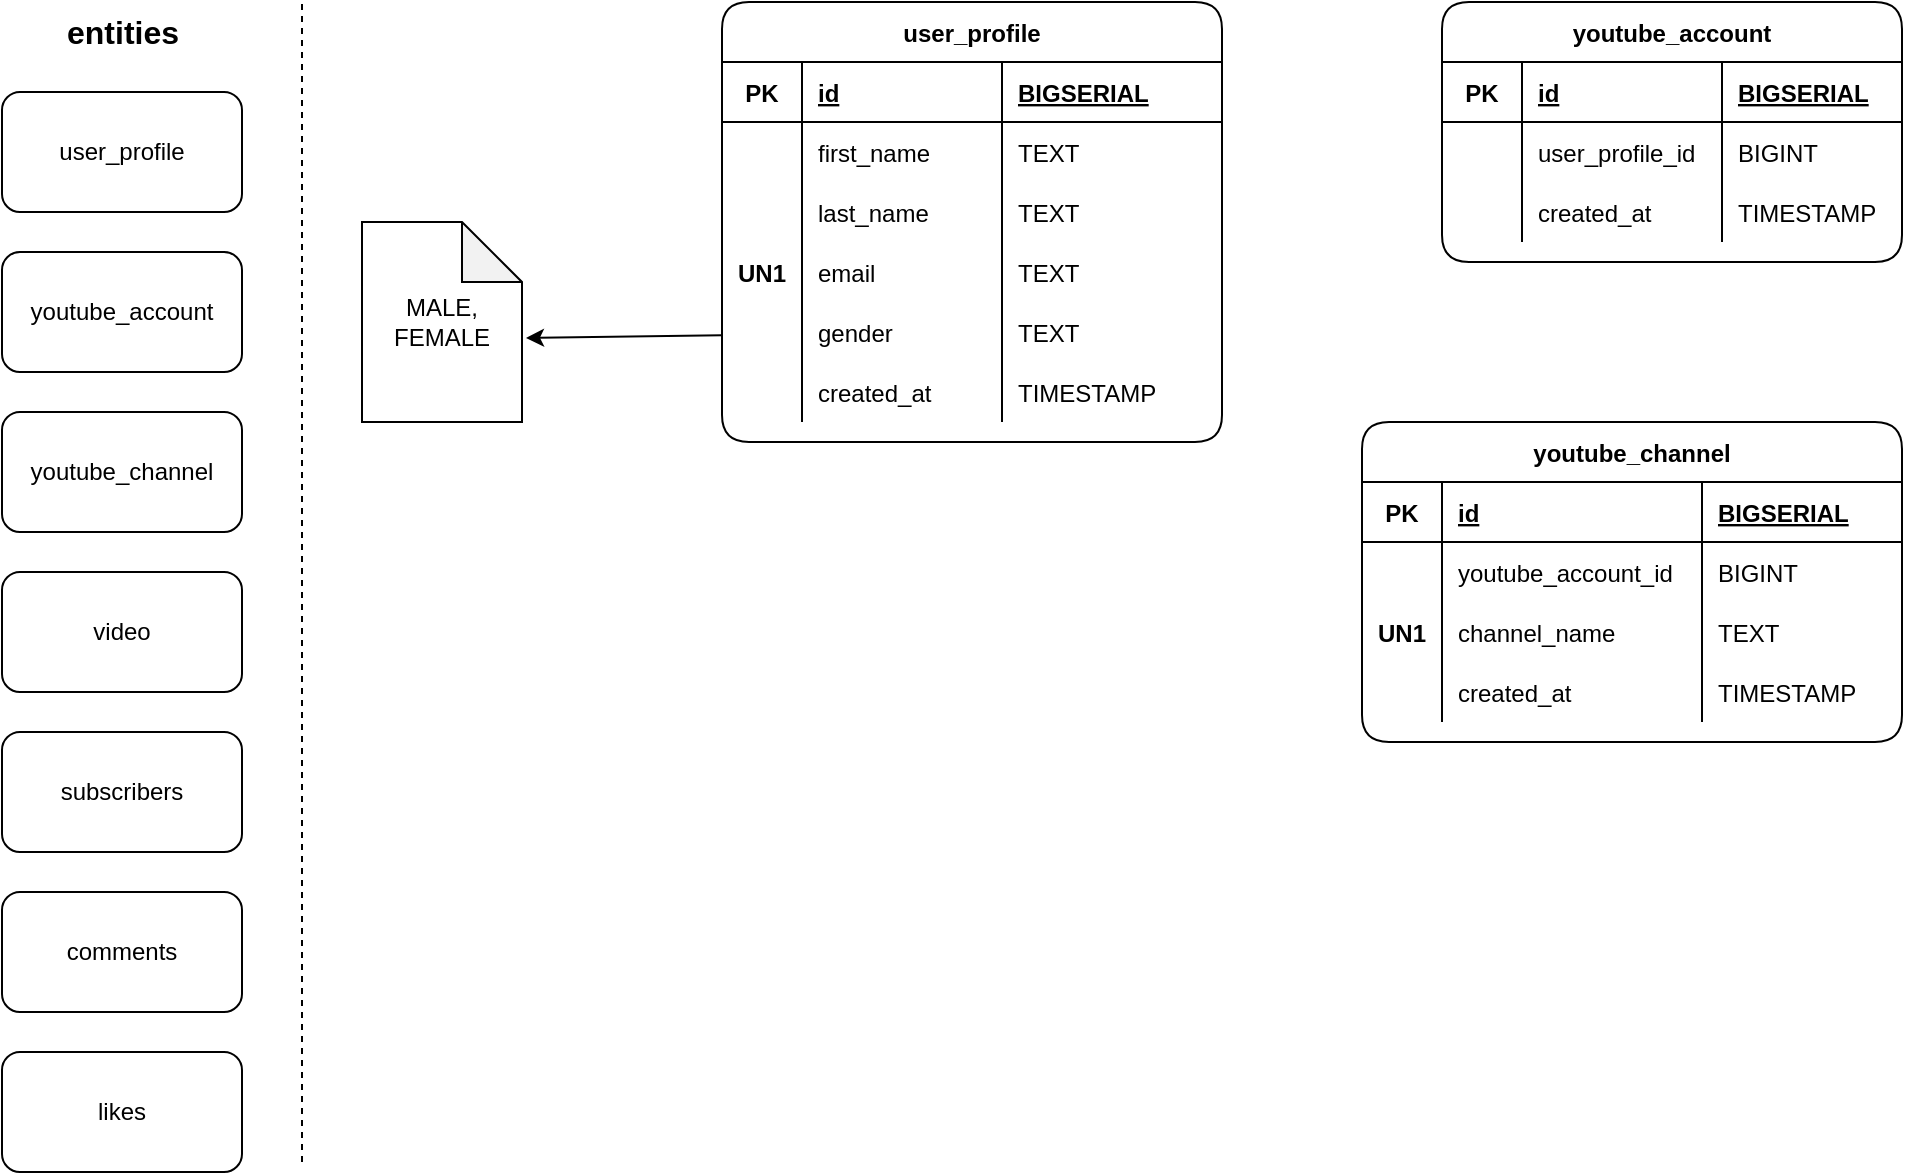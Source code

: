 <mxfile version="20.2.5" type="github">
  <diagram id="eFtW5oq1gpHwAF29WDRR" name="Page-1">
    <mxGraphModel dx="1422" dy="752" grid="1" gridSize="10" guides="1" tooltips="1" connect="1" arrows="1" fold="1" page="1" pageScale="1" pageWidth="1100" pageHeight="850" math="0" shadow="0">
      <root>
        <mxCell id="0" />
        <mxCell id="1" parent="0" />
        <mxCell id="JOb6aWaL7JN_0PUjgCRg-1" value="user_profile" style="rounded=1;whiteSpace=wrap;html=1;" parent="1" vertex="1">
          <mxGeometry x="90" y="125" width="120" height="60" as="geometry" />
        </mxCell>
        <mxCell id="JOb6aWaL7JN_0PUjgCRg-2" value="youtube_account" style="rounded=1;whiteSpace=wrap;html=1;" parent="1" vertex="1">
          <mxGeometry x="90" y="205" width="120" height="60" as="geometry" />
        </mxCell>
        <mxCell id="JOb6aWaL7JN_0PUjgCRg-3" value="video" style="rounded=1;whiteSpace=wrap;html=1;" parent="1" vertex="1">
          <mxGeometry x="90" y="365" width="120" height="60" as="geometry" />
        </mxCell>
        <mxCell id="JOb6aWaL7JN_0PUjgCRg-4" value="subscribers" style="rounded=1;whiteSpace=wrap;html=1;" parent="1" vertex="1">
          <mxGeometry x="90" y="445" width="120" height="60" as="geometry" />
        </mxCell>
        <mxCell id="JOb6aWaL7JN_0PUjgCRg-5" value="youtube_channel" style="rounded=1;whiteSpace=wrap;html=1;" parent="1" vertex="1">
          <mxGeometry x="90" y="285" width="120" height="60" as="geometry" />
        </mxCell>
        <mxCell id="JOb6aWaL7JN_0PUjgCRg-6" value="comments" style="rounded=1;whiteSpace=wrap;html=1;" parent="1" vertex="1">
          <mxGeometry x="90" y="525" width="120" height="60" as="geometry" />
        </mxCell>
        <mxCell id="JOb6aWaL7JN_0PUjgCRg-7" value="likes" style="rounded=1;whiteSpace=wrap;html=1;" parent="1" vertex="1">
          <mxGeometry x="90" y="605" width="120" height="60" as="geometry" />
        </mxCell>
        <mxCell id="YINjkbPmLHi7bDMA8t4P-1" value="user_profile" style="shape=table;startSize=30;container=1;collapsible=1;childLayout=tableLayout;fixedRows=1;rowLines=0;fontStyle=1;align=center;resizeLast=1;rounded=1;swimlaneLine=1;" parent="1" vertex="1">
          <mxGeometry x="450" y="80" width="250" height="220" as="geometry" />
        </mxCell>
        <mxCell id="YINjkbPmLHi7bDMA8t4P-2" value="" style="shape=tableRow;horizontal=0;startSize=0;swimlaneHead=0;swimlaneBody=0;fillColor=none;collapsible=0;dropTarget=0;points=[[0,0.5],[1,0.5]];portConstraint=eastwest;top=0;left=0;right=0;bottom=1;" parent="YINjkbPmLHi7bDMA8t4P-1" vertex="1">
          <mxGeometry y="30" width="250" height="30" as="geometry" />
        </mxCell>
        <mxCell id="YINjkbPmLHi7bDMA8t4P-3" value="PK" style="shape=partialRectangle;connectable=0;fillColor=none;top=0;left=0;bottom=0;right=0;fontStyle=1;overflow=hidden;" parent="YINjkbPmLHi7bDMA8t4P-2" vertex="1">
          <mxGeometry width="40" height="30" as="geometry">
            <mxRectangle width="40" height="30" as="alternateBounds" />
          </mxGeometry>
        </mxCell>
        <mxCell id="YINjkbPmLHi7bDMA8t4P-4" value="id" style="shape=partialRectangle;connectable=0;fillColor=none;top=0;left=0;bottom=0;right=0;align=left;spacingLeft=6;fontStyle=5;overflow=hidden;" parent="YINjkbPmLHi7bDMA8t4P-2" vertex="1">
          <mxGeometry x="40" width="100" height="30" as="geometry">
            <mxRectangle width="100" height="30" as="alternateBounds" />
          </mxGeometry>
        </mxCell>
        <mxCell id="YINjkbPmLHi7bDMA8t4P-20" value="BIGSERIAL" style="shape=partialRectangle;connectable=0;fillColor=none;top=0;left=0;bottom=0;right=0;align=left;spacingLeft=6;fontStyle=5;overflow=hidden;" parent="YINjkbPmLHi7bDMA8t4P-2" vertex="1">
          <mxGeometry x="140" width="110" height="30" as="geometry">
            <mxRectangle width="110" height="30" as="alternateBounds" />
          </mxGeometry>
        </mxCell>
        <mxCell id="YINjkbPmLHi7bDMA8t4P-5" value="" style="shape=tableRow;horizontal=0;startSize=0;swimlaneHead=0;swimlaneBody=0;fillColor=none;collapsible=0;dropTarget=0;points=[[0,0.5],[1,0.5]];portConstraint=eastwest;top=0;left=0;right=0;bottom=0;" parent="YINjkbPmLHi7bDMA8t4P-1" vertex="1">
          <mxGeometry y="60" width="250" height="30" as="geometry" />
        </mxCell>
        <mxCell id="YINjkbPmLHi7bDMA8t4P-6" value="" style="shape=partialRectangle;connectable=0;fillColor=none;top=0;left=0;bottom=0;right=0;editable=1;overflow=hidden;" parent="YINjkbPmLHi7bDMA8t4P-5" vertex="1">
          <mxGeometry width="40" height="30" as="geometry">
            <mxRectangle width="40" height="30" as="alternateBounds" />
          </mxGeometry>
        </mxCell>
        <mxCell id="YINjkbPmLHi7bDMA8t4P-7" value="first_name" style="shape=partialRectangle;connectable=0;fillColor=none;top=0;left=0;bottom=0;right=0;align=left;spacingLeft=6;overflow=hidden;" parent="YINjkbPmLHi7bDMA8t4P-5" vertex="1">
          <mxGeometry x="40" width="100" height="30" as="geometry">
            <mxRectangle width="100" height="30" as="alternateBounds" />
          </mxGeometry>
        </mxCell>
        <mxCell id="YINjkbPmLHi7bDMA8t4P-21" value="TEXT" style="shape=partialRectangle;connectable=0;fillColor=none;top=0;left=0;bottom=0;right=0;align=left;spacingLeft=6;overflow=hidden;" parent="YINjkbPmLHi7bDMA8t4P-5" vertex="1">
          <mxGeometry x="140" width="110" height="30" as="geometry">
            <mxRectangle width="110" height="30" as="alternateBounds" />
          </mxGeometry>
        </mxCell>
        <mxCell id="YINjkbPmLHi7bDMA8t4P-8" value="" style="shape=tableRow;horizontal=0;startSize=0;swimlaneHead=0;swimlaneBody=0;fillColor=none;collapsible=0;dropTarget=0;points=[[0,0.5],[1,0.5]];portConstraint=eastwest;top=0;left=0;right=0;bottom=0;" parent="YINjkbPmLHi7bDMA8t4P-1" vertex="1">
          <mxGeometry y="90" width="250" height="30" as="geometry" />
        </mxCell>
        <mxCell id="YINjkbPmLHi7bDMA8t4P-9" value="" style="shape=partialRectangle;connectable=0;fillColor=none;top=0;left=0;bottom=0;right=0;editable=1;overflow=hidden;" parent="YINjkbPmLHi7bDMA8t4P-8" vertex="1">
          <mxGeometry width="40" height="30" as="geometry">
            <mxRectangle width="40" height="30" as="alternateBounds" />
          </mxGeometry>
        </mxCell>
        <mxCell id="YINjkbPmLHi7bDMA8t4P-10" value="last_name" style="shape=partialRectangle;connectable=0;fillColor=none;top=0;left=0;bottom=0;right=0;align=left;spacingLeft=6;overflow=hidden;" parent="YINjkbPmLHi7bDMA8t4P-8" vertex="1">
          <mxGeometry x="40" width="100" height="30" as="geometry">
            <mxRectangle width="100" height="30" as="alternateBounds" />
          </mxGeometry>
        </mxCell>
        <mxCell id="YINjkbPmLHi7bDMA8t4P-22" value="TEXT" style="shape=partialRectangle;connectable=0;fillColor=none;top=0;left=0;bottom=0;right=0;align=left;spacingLeft=6;overflow=hidden;" parent="YINjkbPmLHi7bDMA8t4P-8" vertex="1">
          <mxGeometry x="140" width="110" height="30" as="geometry">
            <mxRectangle width="110" height="30" as="alternateBounds" />
          </mxGeometry>
        </mxCell>
        <mxCell id="YINjkbPmLHi7bDMA8t4P-11" value="" style="shape=tableRow;horizontal=0;startSize=0;swimlaneHead=0;swimlaneBody=0;fillColor=none;collapsible=0;dropTarget=0;points=[[0,0.5],[1,0.5]];portConstraint=eastwest;top=0;left=0;right=0;bottom=0;" parent="YINjkbPmLHi7bDMA8t4P-1" vertex="1">
          <mxGeometry y="120" width="250" height="30" as="geometry" />
        </mxCell>
        <mxCell id="YINjkbPmLHi7bDMA8t4P-12" value="UN1" style="shape=partialRectangle;connectable=0;fillColor=none;top=0;left=0;bottom=0;right=0;editable=1;overflow=hidden;fontStyle=1" parent="YINjkbPmLHi7bDMA8t4P-11" vertex="1">
          <mxGeometry width="40" height="30" as="geometry">
            <mxRectangle width="40" height="30" as="alternateBounds" />
          </mxGeometry>
        </mxCell>
        <mxCell id="YINjkbPmLHi7bDMA8t4P-13" value="email" style="shape=partialRectangle;connectable=0;fillColor=none;top=0;left=0;bottom=0;right=0;align=left;spacingLeft=6;overflow=hidden;" parent="YINjkbPmLHi7bDMA8t4P-11" vertex="1">
          <mxGeometry x="40" width="100" height="30" as="geometry">
            <mxRectangle width="100" height="30" as="alternateBounds" />
          </mxGeometry>
        </mxCell>
        <mxCell id="YINjkbPmLHi7bDMA8t4P-23" value="TEXT" style="shape=partialRectangle;connectable=0;fillColor=none;top=0;left=0;bottom=0;right=0;align=left;spacingLeft=6;overflow=hidden;" parent="YINjkbPmLHi7bDMA8t4P-11" vertex="1">
          <mxGeometry x="140" width="110" height="30" as="geometry">
            <mxRectangle width="110" height="30" as="alternateBounds" />
          </mxGeometry>
        </mxCell>
        <mxCell id="YINjkbPmLHi7bDMA8t4P-14" style="shape=tableRow;horizontal=0;startSize=0;swimlaneHead=0;swimlaneBody=0;fillColor=none;collapsible=0;dropTarget=0;points=[[0,0.5],[1,0.5]];portConstraint=eastwest;top=0;left=0;right=0;bottom=0;" parent="YINjkbPmLHi7bDMA8t4P-1" vertex="1">
          <mxGeometry y="150" width="250" height="30" as="geometry" />
        </mxCell>
        <mxCell id="YINjkbPmLHi7bDMA8t4P-15" style="shape=partialRectangle;connectable=0;fillColor=none;top=0;left=0;bottom=0;right=0;editable=1;overflow=hidden;" parent="YINjkbPmLHi7bDMA8t4P-14" vertex="1">
          <mxGeometry width="40" height="30" as="geometry">
            <mxRectangle width="40" height="30" as="alternateBounds" />
          </mxGeometry>
        </mxCell>
        <mxCell id="YINjkbPmLHi7bDMA8t4P-16" value="gender" style="shape=partialRectangle;connectable=0;fillColor=none;top=0;left=0;bottom=0;right=0;align=left;spacingLeft=6;overflow=hidden;" parent="YINjkbPmLHi7bDMA8t4P-14" vertex="1">
          <mxGeometry x="40" width="100" height="30" as="geometry">
            <mxRectangle width="100" height="30" as="alternateBounds" />
          </mxGeometry>
        </mxCell>
        <mxCell id="YINjkbPmLHi7bDMA8t4P-24" value="TEXT" style="shape=partialRectangle;connectable=0;fillColor=none;top=0;left=0;bottom=0;right=0;align=left;spacingLeft=6;overflow=hidden;" parent="YINjkbPmLHi7bDMA8t4P-14" vertex="1">
          <mxGeometry x="140" width="110" height="30" as="geometry">
            <mxRectangle width="110" height="30" as="alternateBounds" />
          </mxGeometry>
        </mxCell>
        <mxCell id="YINjkbPmLHi7bDMA8t4P-17" style="shape=tableRow;horizontal=0;startSize=0;swimlaneHead=0;swimlaneBody=0;fillColor=none;collapsible=0;dropTarget=0;points=[[0,0.5],[1,0.5]];portConstraint=eastwest;top=0;left=0;right=0;bottom=0;" parent="YINjkbPmLHi7bDMA8t4P-1" vertex="1">
          <mxGeometry y="180" width="250" height="30" as="geometry" />
        </mxCell>
        <mxCell id="YINjkbPmLHi7bDMA8t4P-18" style="shape=partialRectangle;connectable=0;fillColor=none;top=0;left=0;bottom=0;right=0;editable=1;overflow=hidden;" parent="YINjkbPmLHi7bDMA8t4P-17" vertex="1">
          <mxGeometry width="40" height="30" as="geometry">
            <mxRectangle width="40" height="30" as="alternateBounds" />
          </mxGeometry>
        </mxCell>
        <mxCell id="YINjkbPmLHi7bDMA8t4P-19" value="created_at" style="shape=partialRectangle;connectable=0;fillColor=none;top=0;left=0;bottom=0;right=0;align=left;spacingLeft=6;overflow=hidden;" parent="YINjkbPmLHi7bDMA8t4P-17" vertex="1">
          <mxGeometry x="40" width="100" height="30" as="geometry">
            <mxRectangle width="100" height="30" as="alternateBounds" />
          </mxGeometry>
        </mxCell>
        <mxCell id="YINjkbPmLHi7bDMA8t4P-25" value="TIMESTAMP" style="shape=partialRectangle;connectable=0;fillColor=none;top=0;left=0;bottom=0;right=0;align=left;spacingLeft=6;overflow=hidden;" parent="YINjkbPmLHi7bDMA8t4P-17" vertex="1">
          <mxGeometry x="140" width="110" height="30" as="geometry">
            <mxRectangle width="110" height="30" as="alternateBounds" />
          </mxGeometry>
        </mxCell>
        <mxCell id="YINjkbPmLHi7bDMA8t4P-26" value="&lt;div&gt;MALE,&lt;/div&gt;&lt;div&gt;FEMALE&lt;br&gt;&lt;/div&gt;" style="shape=note;whiteSpace=wrap;html=1;backgroundOutline=1;darkOpacity=0.05;rounded=1;" parent="1" vertex="1">
          <mxGeometry x="270" y="190" width="80" height="100" as="geometry" />
        </mxCell>
        <mxCell id="YINjkbPmLHi7bDMA8t4P-27" value="" style="endArrow=classic;html=1;rounded=0;entryX=1.025;entryY=0.58;entryDx=0;entryDy=0;entryPerimeter=0;" parent="1" source="YINjkbPmLHi7bDMA8t4P-14" target="YINjkbPmLHi7bDMA8t4P-26" edge="1">
          <mxGeometry width="50" height="50" relative="1" as="geometry">
            <mxPoint x="350" y="320" as="sourcePoint" />
            <mxPoint x="400" y="270" as="targetPoint" />
          </mxGeometry>
        </mxCell>
        <mxCell id="YINjkbPmLHi7bDMA8t4P-28" value="" style="endArrow=none;dashed=1;html=1;rounded=0;" parent="1" edge="1">
          <mxGeometry width="50" height="50" relative="1" as="geometry">
            <mxPoint x="240" y="660" as="sourcePoint" />
            <mxPoint x="240" y="80" as="targetPoint" />
          </mxGeometry>
        </mxCell>
        <mxCell id="Hj8FZ2WXCeCT6SRPrueF-1" value="&lt;div style=&quot;font-size: 16px;&quot;&gt;entities&lt;/div&gt;" style="text;html=1;align=center;verticalAlign=middle;resizable=0;points=[];autosize=1;strokeColor=none;fillColor=none;fontSize=16;fontStyle=1" vertex="1" parent="1">
          <mxGeometry x="110" y="80" width="80" height="30" as="geometry" />
        </mxCell>
        <mxCell id="Hj8FZ2WXCeCT6SRPrueF-15" value="youtube_account" style="shape=table;startSize=30;container=1;collapsible=1;childLayout=tableLayout;fixedRows=1;rowLines=0;fontStyle=1;align=center;resizeLast=1;rounded=1;swimlaneLine=1;" vertex="1" parent="1">
          <mxGeometry x="810" y="80" width="230" height="130" as="geometry" />
        </mxCell>
        <mxCell id="Hj8FZ2WXCeCT6SRPrueF-16" value="" style="shape=tableRow;horizontal=0;startSize=0;swimlaneHead=0;swimlaneBody=0;fillColor=none;collapsible=0;dropTarget=0;points=[[0,0.5],[1,0.5]];portConstraint=eastwest;top=0;left=0;right=0;bottom=1;" vertex="1" parent="Hj8FZ2WXCeCT6SRPrueF-15">
          <mxGeometry y="30" width="230" height="30" as="geometry" />
        </mxCell>
        <mxCell id="Hj8FZ2WXCeCT6SRPrueF-17" value="PK" style="shape=partialRectangle;connectable=0;fillColor=none;top=0;left=0;bottom=0;right=0;fontStyle=1;overflow=hidden;" vertex="1" parent="Hj8FZ2WXCeCT6SRPrueF-16">
          <mxGeometry width="40" height="30" as="geometry">
            <mxRectangle width="40" height="30" as="alternateBounds" />
          </mxGeometry>
        </mxCell>
        <mxCell id="Hj8FZ2WXCeCT6SRPrueF-18" value="id" style="shape=partialRectangle;connectable=0;fillColor=none;top=0;left=0;bottom=0;right=0;align=left;spacingLeft=6;fontStyle=5;overflow=hidden;" vertex="1" parent="Hj8FZ2WXCeCT6SRPrueF-16">
          <mxGeometry x="40" width="100" height="30" as="geometry">
            <mxRectangle width="100" height="30" as="alternateBounds" />
          </mxGeometry>
        </mxCell>
        <mxCell id="Hj8FZ2WXCeCT6SRPrueF-19" value="BIGSERIAL" style="shape=partialRectangle;connectable=0;fillColor=none;top=0;left=0;bottom=0;right=0;align=left;spacingLeft=6;fontStyle=5;overflow=hidden;" vertex="1" parent="Hj8FZ2WXCeCT6SRPrueF-16">
          <mxGeometry x="140" width="90" height="30" as="geometry">
            <mxRectangle width="90" height="30" as="alternateBounds" />
          </mxGeometry>
        </mxCell>
        <mxCell id="Hj8FZ2WXCeCT6SRPrueF-20" value="" style="shape=tableRow;horizontal=0;startSize=0;swimlaneHead=0;swimlaneBody=0;fillColor=none;collapsible=0;dropTarget=0;points=[[0,0.5],[1,0.5]];portConstraint=eastwest;top=0;left=0;right=0;bottom=0;" vertex="1" parent="Hj8FZ2WXCeCT6SRPrueF-15">
          <mxGeometry y="60" width="230" height="30" as="geometry" />
        </mxCell>
        <mxCell id="Hj8FZ2WXCeCT6SRPrueF-21" value="" style="shape=partialRectangle;connectable=0;fillColor=none;top=0;left=0;bottom=0;right=0;editable=1;overflow=hidden;" vertex="1" parent="Hj8FZ2WXCeCT6SRPrueF-20">
          <mxGeometry width="40" height="30" as="geometry">
            <mxRectangle width="40" height="30" as="alternateBounds" />
          </mxGeometry>
        </mxCell>
        <mxCell id="Hj8FZ2WXCeCT6SRPrueF-22" value="user_profile_id" style="shape=partialRectangle;connectable=0;fillColor=none;top=0;left=0;bottom=0;right=0;align=left;spacingLeft=6;overflow=hidden;" vertex="1" parent="Hj8FZ2WXCeCT6SRPrueF-20">
          <mxGeometry x="40" width="100" height="30" as="geometry">
            <mxRectangle width="100" height="30" as="alternateBounds" />
          </mxGeometry>
        </mxCell>
        <mxCell id="Hj8FZ2WXCeCT6SRPrueF-23" value="BIGINT" style="shape=partialRectangle;connectable=0;fillColor=none;top=0;left=0;bottom=0;right=0;align=left;spacingLeft=6;overflow=hidden;" vertex="1" parent="Hj8FZ2WXCeCT6SRPrueF-20">
          <mxGeometry x="140" width="90" height="30" as="geometry">
            <mxRectangle width="90" height="30" as="alternateBounds" />
          </mxGeometry>
        </mxCell>
        <mxCell id="Hj8FZ2WXCeCT6SRPrueF-24" value="" style="shape=tableRow;horizontal=0;startSize=0;swimlaneHead=0;swimlaneBody=0;fillColor=none;collapsible=0;dropTarget=0;points=[[0,0.5],[1,0.5]];portConstraint=eastwest;top=0;left=0;right=0;bottom=0;" vertex="1" parent="Hj8FZ2WXCeCT6SRPrueF-15">
          <mxGeometry y="90" width="230" height="30" as="geometry" />
        </mxCell>
        <mxCell id="Hj8FZ2WXCeCT6SRPrueF-25" value="" style="shape=partialRectangle;connectable=0;fillColor=none;top=0;left=0;bottom=0;right=0;editable=1;overflow=hidden;" vertex="1" parent="Hj8FZ2WXCeCT6SRPrueF-24">
          <mxGeometry width="40" height="30" as="geometry">
            <mxRectangle width="40" height="30" as="alternateBounds" />
          </mxGeometry>
        </mxCell>
        <mxCell id="Hj8FZ2WXCeCT6SRPrueF-26" value="created_at    " style="shape=partialRectangle;connectable=0;fillColor=none;top=0;left=0;bottom=0;right=0;align=left;spacingLeft=6;overflow=hidden;" vertex="1" parent="Hj8FZ2WXCeCT6SRPrueF-24">
          <mxGeometry x="40" width="100" height="30" as="geometry">
            <mxRectangle width="100" height="30" as="alternateBounds" />
          </mxGeometry>
        </mxCell>
        <mxCell id="Hj8FZ2WXCeCT6SRPrueF-27" value="TIMESTAMP" style="shape=partialRectangle;connectable=0;fillColor=none;top=0;left=0;bottom=0;right=0;align=left;spacingLeft=6;overflow=hidden;" vertex="1" parent="Hj8FZ2WXCeCT6SRPrueF-24">
          <mxGeometry x="140" width="90" height="30" as="geometry">
            <mxRectangle width="90" height="30" as="alternateBounds" />
          </mxGeometry>
        </mxCell>
        <mxCell id="Hj8FZ2WXCeCT6SRPrueF-40" value="youtube_channel" style="shape=table;startSize=30;container=1;collapsible=1;childLayout=tableLayout;fixedRows=1;rowLines=0;fontStyle=1;align=center;resizeLast=1;rounded=1;swimlaneLine=1;" vertex="1" parent="1">
          <mxGeometry x="770" y="290" width="270" height="160" as="geometry" />
        </mxCell>
        <mxCell id="Hj8FZ2WXCeCT6SRPrueF-41" value="" style="shape=tableRow;horizontal=0;startSize=0;swimlaneHead=0;swimlaneBody=0;fillColor=none;collapsible=0;dropTarget=0;points=[[0,0.5],[1,0.5]];portConstraint=eastwest;top=0;left=0;right=0;bottom=1;" vertex="1" parent="Hj8FZ2WXCeCT6SRPrueF-40">
          <mxGeometry y="30" width="270" height="30" as="geometry" />
        </mxCell>
        <mxCell id="Hj8FZ2WXCeCT6SRPrueF-42" value="PK" style="shape=partialRectangle;connectable=0;fillColor=none;top=0;left=0;bottom=0;right=0;fontStyle=1;overflow=hidden;" vertex="1" parent="Hj8FZ2WXCeCT6SRPrueF-41">
          <mxGeometry width="40" height="30" as="geometry">
            <mxRectangle width="40" height="30" as="alternateBounds" />
          </mxGeometry>
        </mxCell>
        <mxCell id="Hj8FZ2WXCeCT6SRPrueF-43" value="id" style="shape=partialRectangle;connectable=0;fillColor=none;top=0;left=0;bottom=0;right=0;align=left;spacingLeft=6;fontStyle=5;overflow=hidden;" vertex="1" parent="Hj8FZ2WXCeCT6SRPrueF-41">
          <mxGeometry x="40" width="130" height="30" as="geometry">
            <mxRectangle width="130" height="30" as="alternateBounds" />
          </mxGeometry>
        </mxCell>
        <mxCell id="Hj8FZ2WXCeCT6SRPrueF-44" value="BIGSERIAL" style="shape=partialRectangle;connectable=0;fillColor=none;top=0;left=0;bottom=0;right=0;align=left;spacingLeft=6;fontStyle=5;overflow=hidden;" vertex="1" parent="Hj8FZ2WXCeCT6SRPrueF-41">
          <mxGeometry x="170" width="100" height="30" as="geometry">
            <mxRectangle width="100" height="30" as="alternateBounds" />
          </mxGeometry>
        </mxCell>
        <mxCell id="Hj8FZ2WXCeCT6SRPrueF-45" value="" style="shape=tableRow;horizontal=0;startSize=0;swimlaneHead=0;swimlaneBody=0;fillColor=none;collapsible=0;dropTarget=0;points=[[0,0.5],[1,0.5]];portConstraint=eastwest;top=0;left=0;right=0;bottom=0;" vertex="1" parent="Hj8FZ2WXCeCT6SRPrueF-40">
          <mxGeometry y="60" width="270" height="30" as="geometry" />
        </mxCell>
        <mxCell id="Hj8FZ2WXCeCT6SRPrueF-46" value="" style="shape=partialRectangle;connectable=0;fillColor=none;top=0;left=0;bottom=0;right=0;editable=1;overflow=hidden;" vertex="1" parent="Hj8FZ2WXCeCT6SRPrueF-45">
          <mxGeometry width="40" height="30" as="geometry">
            <mxRectangle width="40" height="30" as="alternateBounds" />
          </mxGeometry>
        </mxCell>
        <mxCell id="Hj8FZ2WXCeCT6SRPrueF-47" value="youtube_account_id" style="shape=partialRectangle;connectable=0;fillColor=none;top=0;left=0;bottom=0;right=0;align=left;spacingLeft=6;overflow=hidden;" vertex="1" parent="Hj8FZ2WXCeCT6SRPrueF-45">
          <mxGeometry x="40" width="130" height="30" as="geometry">
            <mxRectangle width="130" height="30" as="alternateBounds" />
          </mxGeometry>
        </mxCell>
        <mxCell id="Hj8FZ2WXCeCT6SRPrueF-48" value="BIGINT" style="shape=partialRectangle;connectable=0;fillColor=none;top=0;left=0;bottom=0;right=0;align=left;spacingLeft=6;overflow=hidden;" vertex="1" parent="Hj8FZ2WXCeCT6SRPrueF-45">
          <mxGeometry x="170" width="100" height="30" as="geometry">
            <mxRectangle width="100" height="30" as="alternateBounds" />
          </mxGeometry>
        </mxCell>
        <mxCell id="Hj8FZ2WXCeCT6SRPrueF-49" value="" style="shape=tableRow;horizontal=0;startSize=0;swimlaneHead=0;swimlaneBody=0;fillColor=none;collapsible=0;dropTarget=0;points=[[0,0.5],[1,0.5]];portConstraint=eastwest;top=0;left=0;right=0;bottom=0;" vertex="1" parent="Hj8FZ2WXCeCT6SRPrueF-40">
          <mxGeometry y="90" width="270" height="30" as="geometry" />
        </mxCell>
        <mxCell id="Hj8FZ2WXCeCT6SRPrueF-50" value="UN1" style="shape=partialRectangle;connectable=0;fillColor=none;top=0;left=0;bottom=0;right=0;editable=1;overflow=hidden;fontStyle=1" vertex="1" parent="Hj8FZ2WXCeCT6SRPrueF-49">
          <mxGeometry width="40" height="30" as="geometry">
            <mxRectangle width="40" height="30" as="alternateBounds" />
          </mxGeometry>
        </mxCell>
        <mxCell id="Hj8FZ2WXCeCT6SRPrueF-51" value="channel_name" style="shape=partialRectangle;connectable=0;fillColor=none;top=0;left=0;bottom=0;right=0;align=left;spacingLeft=6;overflow=hidden;" vertex="1" parent="Hj8FZ2WXCeCT6SRPrueF-49">
          <mxGeometry x="40" width="130" height="30" as="geometry">
            <mxRectangle width="130" height="30" as="alternateBounds" />
          </mxGeometry>
        </mxCell>
        <mxCell id="Hj8FZ2WXCeCT6SRPrueF-52" value="TEXT" style="shape=partialRectangle;connectable=0;fillColor=none;top=0;left=0;bottom=0;right=0;align=left;spacingLeft=6;overflow=hidden;" vertex="1" parent="Hj8FZ2WXCeCT6SRPrueF-49">
          <mxGeometry x="170" width="100" height="30" as="geometry">
            <mxRectangle width="100" height="30" as="alternateBounds" />
          </mxGeometry>
        </mxCell>
        <mxCell id="Hj8FZ2WXCeCT6SRPrueF-54" style="shape=tableRow;horizontal=0;startSize=0;swimlaneHead=0;swimlaneBody=0;fillColor=none;collapsible=0;dropTarget=0;points=[[0,0.5],[1,0.5]];portConstraint=eastwest;top=0;left=0;right=0;bottom=0;" vertex="1" parent="Hj8FZ2WXCeCT6SRPrueF-40">
          <mxGeometry y="120" width="270" height="30" as="geometry" />
        </mxCell>
        <mxCell id="Hj8FZ2WXCeCT6SRPrueF-55" style="shape=partialRectangle;connectable=0;fillColor=none;top=0;left=0;bottom=0;right=0;editable=1;overflow=hidden;" vertex="1" parent="Hj8FZ2WXCeCT6SRPrueF-54">
          <mxGeometry width="40" height="30" as="geometry">
            <mxRectangle width="40" height="30" as="alternateBounds" />
          </mxGeometry>
        </mxCell>
        <mxCell id="Hj8FZ2WXCeCT6SRPrueF-56" value="created_at" style="shape=partialRectangle;connectable=0;fillColor=none;top=0;left=0;bottom=0;right=0;align=left;spacingLeft=6;overflow=hidden;" vertex="1" parent="Hj8FZ2WXCeCT6SRPrueF-54">
          <mxGeometry x="40" width="130" height="30" as="geometry">
            <mxRectangle width="130" height="30" as="alternateBounds" />
          </mxGeometry>
        </mxCell>
        <mxCell id="Hj8FZ2WXCeCT6SRPrueF-57" value="TIMESTAMP" style="shape=partialRectangle;connectable=0;fillColor=none;top=0;left=0;bottom=0;right=0;align=left;spacingLeft=6;overflow=hidden;" vertex="1" parent="Hj8FZ2WXCeCT6SRPrueF-54">
          <mxGeometry x="170" width="100" height="30" as="geometry">
            <mxRectangle width="100" height="30" as="alternateBounds" />
          </mxGeometry>
        </mxCell>
      </root>
    </mxGraphModel>
  </diagram>
</mxfile>
